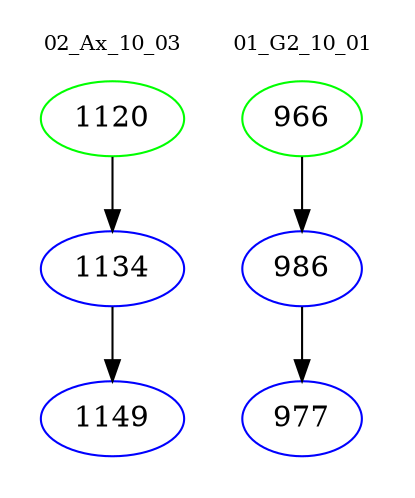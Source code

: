 digraph{
subgraph cluster_0 {
color = white
label = "02_Ax_10_03";
fontsize=10;
T0_1120 [label="1120", color="green"]
T0_1120 -> T0_1134 [color="black"]
T0_1134 [label="1134", color="blue"]
T0_1134 -> T0_1149 [color="black"]
T0_1149 [label="1149", color="blue"]
}
subgraph cluster_1 {
color = white
label = "01_G2_10_01";
fontsize=10;
T1_966 [label="966", color="green"]
T1_966 -> T1_986 [color="black"]
T1_986 [label="986", color="blue"]
T1_986 -> T1_977 [color="black"]
T1_977 [label="977", color="blue"]
}
}
